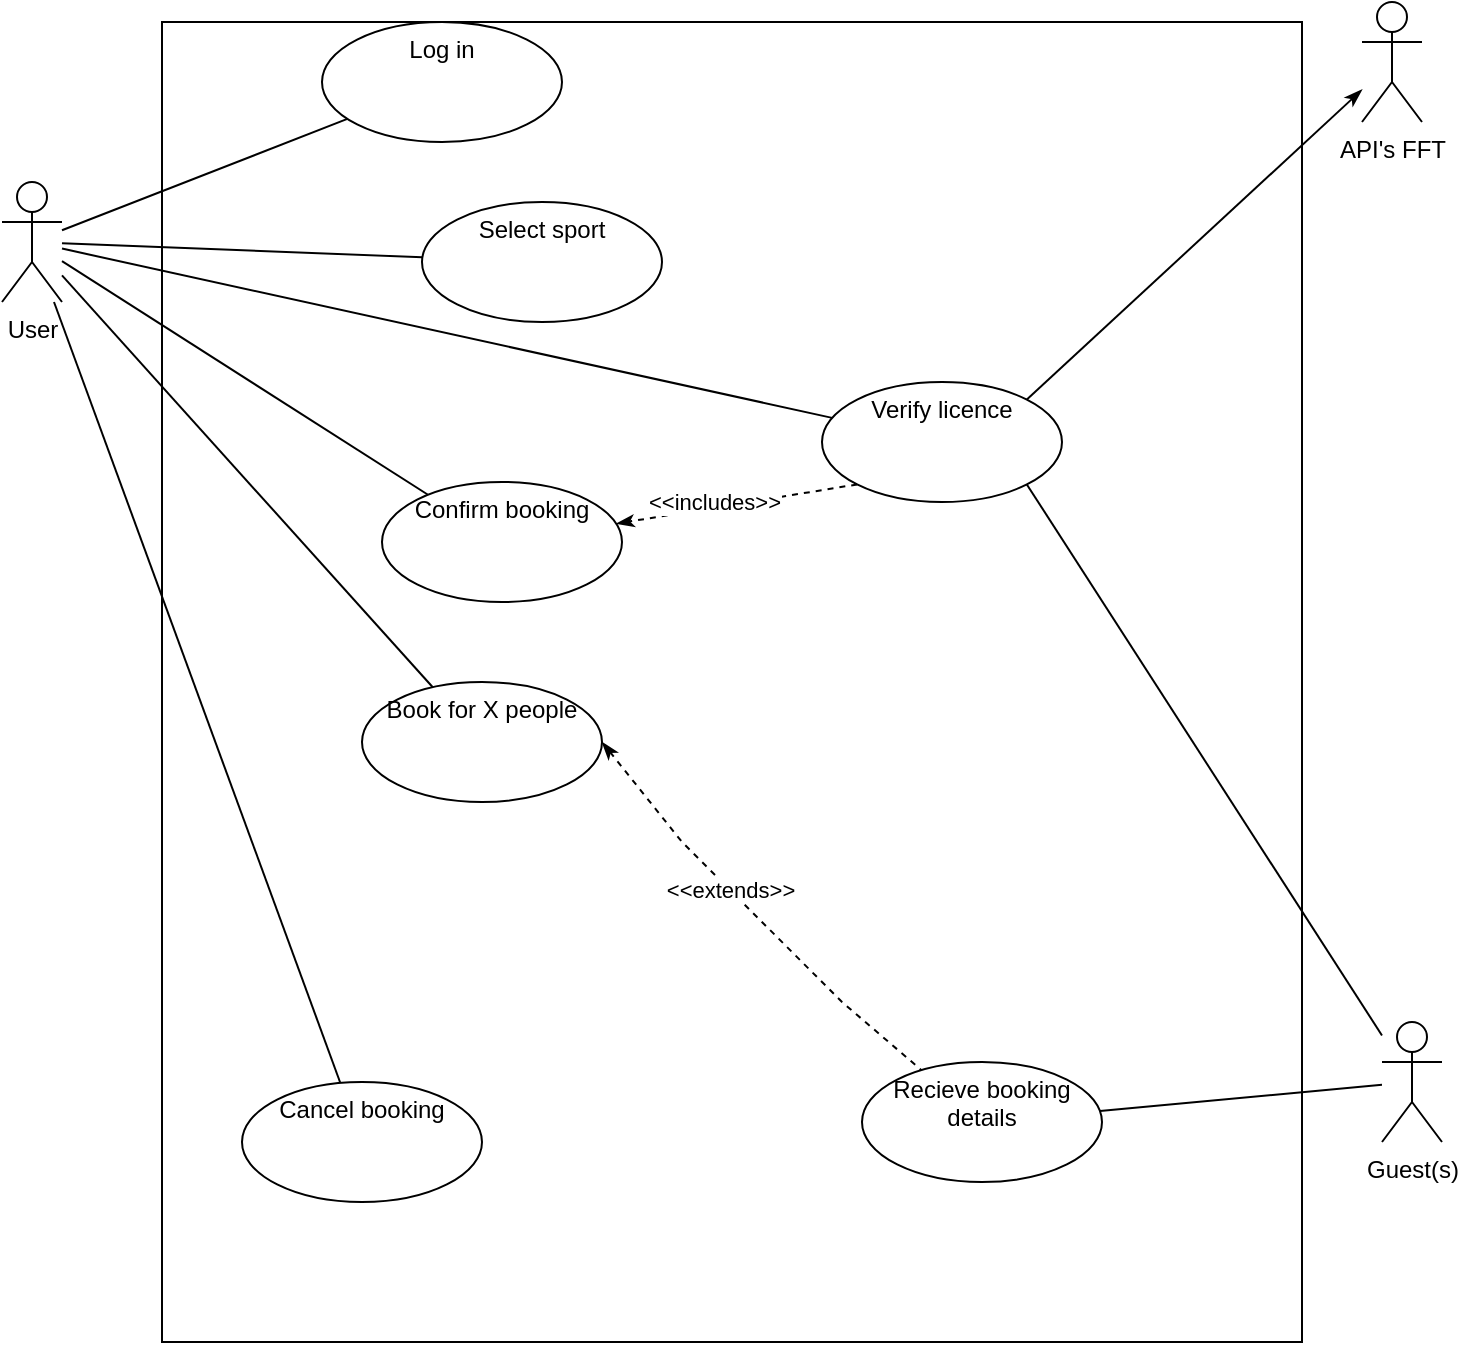 <mxfile version="20.2.7" type="github">
  <diagram id="usiW2IWinGdeEfXn313k" name="Page-1">
    <mxGraphModel dx="2062" dy="1069" grid="1" gridSize="10" guides="1" tooltips="1" connect="1" arrows="1" fold="1" page="1" pageScale="1" pageWidth="827" pageHeight="1169" math="0" shadow="0">
      <root>
        <mxCell id="0" />
        <mxCell id="1" parent="0" />
        <mxCell id="XcwtB0oNc9kK7IabBisw-1" value="" style="rounded=0;whiteSpace=wrap;html=1;" vertex="1" parent="1">
          <mxGeometry x="150" y="110" width="570" height="660" as="geometry" />
        </mxCell>
        <mxCell id="XcwtB0oNc9kK7IabBisw-23" value="" style="rounded=0;orthogonalLoop=1;jettySize=auto;html=1;endArrow=none;endFill=0;" edge="1" parent="1" source="XcwtB0oNc9kK7IabBisw-3" target="XcwtB0oNc9kK7IabBisw-22">
          <mxGeometry relative="1" as="geometry" />
        </mxCell>
        <mxCell id="XcwtB0oNc9kK7IabBisw-31" value="" style="edgeStyle=none;rounded=0;orthogonalLoop=1;jettySize=auto;html=1;endArrow=none;endFill=0;" edge="1" parent="1" source="XcwtB0oNc9kK7IabBisw-3" target="XcwtB0oNc9kK7IabBisw-30">
          <mxGeometry relative="1" as="geometry" />
        </mxCell>
        <mxCell id="XcwtB0oNc9kK7IabBisw-50" value="" style="edgeStyle=none;rounded=0;orthogonalLoop=1;jettySize=auto;html=1;endArrow=none;endFill=0;" edge="1" parent="1" source="XcwtB0oNc9kK7IabBisw-3" target="XcwtB0oNc9kK7IabBisw-49">
          <mxGeometry relative="1" as="geometry" />
        </mxCell>
        <mxCell id="XcwtB0oNc9kK7IabBisw-52" value="" style="edgeStyle=none;rounded=0;orthogonalLoop=1;jettySize=auto;html=1;endArrow=none;endFill=0;" edge="1" parent="1" source="XcwtB0oNc9kK7IabBisw-3" target="XcwtB0oNc9kK7IabBisw-51">
          <mxGeometry relative="1" as="geometry" />
        </mxCell>
        <mxCell id="XcwtB0oNc9kK7IabBisw-54" value="" style="edgeStyle=none;rounded=0;orthogonalLoop=1;jettySize=auto;html=1;endArrow=none;endFill=0;" edge="1" parent="1" source="XcwtB0oNc9kK7IabBisw-3" target="XcwtB0oNc9kK7IabBisw-53">
          <mxGeometry relative="1" as="geometry" />
        </mxCell>
        <mxCell id="XcwtB0oNc9kK7IabBisw-71" value="" style="edgeStyle=none;rounded=0;orthogonalLoop=1;jettySize=auto;html=1;startArrow=none;startFill=0;endArrow=none;endFill=0;" edge="1" parent="1" source="XcwtB0oNc9kK7IabBisw-3" target="XcwtB0oNc9kK7IabBisw-70">
          <mxGeometry relative="1" as="geometry" />
        </mxCell>
        <mxCell id="XcwtB0oNc9kK7IabBisw-3" value="&lt;div&gt;User&lt;/div&gt;" style="shape=umlActor;verticalLabelPosition=bottom;verticalAlign=top;html=1;outlineConnect=0;" vertex="1" parent="1">
          <mxGeometry x="70" y="190" width="30" height="60" as="geometry" />
        </mxCell>
        <mxCell id="XcwtB0oNc9kK7IabBisw-6" value="API&#39;s FFT" style="shape=umlActor;verticalLabelPosition=bottom;verticalAlign=top;html=1;outlineConnect=0;" vertex="1" parent="1">
          <mxGeometry x="750" y="100" width="30" height="60" as="geometry" />
        </mxCell>
        <mxCell id="XcwtB0oNc9kK7IabBisw-22" value="&lt;div&gt;Log in&lt;/div&gt;&lt;div&gt;&lt;br&gt;&lt;/div&gt;" style="ellipse;whiteSpace=wrap;html=1;verticalAlign=top;gradientColor=none;" vertex="1" parent="1">
          <mxGeometry x="230" y="110" width="120" height="60" as="geometry" />
        </mxCell>
        <mxCell id="XcwtB0oNc9kK7IabBisw-30" value="&lt;div&gt;Cancel booking&lt;/div&gt;" style="ellipse;whiteSpace=wrap;html=1;verticalAlign=top;" vertex="1" parent="1">
          <mxGeometry x="190" y="640" width="120" height="60" as="geometry" />
        </mxCell>
        <mxCell id="XcwtB0oNc9kK7IabBisw-67" style="edgeStyle=none;rounded=0;orthogonalLoop=1;jettySize=auto;html=1;exitX=1;exitY=1;exitDx=0;exitDy=0;startArrow=none;startFill=0;endArrow=none;endFill=0;" edge="1" parent="1" source="XcwtB0oNc9kK7IabBisw-49" target="XcwtB0oNc9kK7IabBisw-56">
          <mxGeometry relative="1" as="geometry" />
        </mxCell>
        <mxCell id="XcwtB0oNc9kK7IabBisw-74" style="edgeStyle=none;rounded=0;orthogonalLoop=1;jettySize=auto;html=1;exitX=0;exitY=1;exitDx=0;exitDy=0;startArrow=none;startFill=0;endArrow=classicThin;endFill=1;dashed=1;" edge="1" parent="1" source="XcwtB0oNc9kK7IabBisw-49" target="XcwtB0oNc9kK7IabBisw-70">
          <mxGeometry relative="1" as="geometry" />
        </mxCell>
        <mxCell id="XcwtB0oNc9kK7IabBisw-76" value="&amp;lt;&amp;lt;includes&amp;gt;&amp;gt;" style="edgeLabel;html=1;align=center;verticalAlign=middle;resizable=0;points=[];" vertex="1" connectable="0" parent="XcwtB0oNc9kK7IabBisw-74">
          <mxGeometry x="0.181" y="-3" relative="1" as="geometry">
            <mxPoint as="offset" />
          </mxGeometry>
        </mxCell>
        <mxCell id="XcwtB0oNc9kK7IabBisw-77" style="edgeStyle=none;rounded=0;orthogonalLoop=1;jettySize=auto;html=1;exitX=1;exitY=0;exitDx=0;exitDy=0;startArrow=none;startFill=0;endArrow=classicThin;endFill=1;" edge="1" parent="1" source="XcwtB0oNc9kK7IabBisw-49" target="XcwtB0oNc9kK7IabBisw-6">
          <mxGeometry relative="1" as="geometry" />
        </mxCell>
        <mxCell id="XcwtB0oNc9kK7IabBisw-49" value="Verify licence" style="ellipse;whiteSpace=wrap;html=1;verticalAlign=top;" vertex="1" parent="1">
          <mxGeometry x="480" y="290" width="120" height="60" as="geometry" />
        </mxCell>
        <mxCell id="XcwtB0oNc9kK7IabBisw-51" value="Select sport" style="ellipse;whiteSpace=wrap;html=1;verticalAlign=top;" vertex="1" parent="1">
          <mxGeometry x="280" y="200" width="120" height="60" as="geometry" />
        </mxCell>
        <mxCell id="XcwtB0oNc9kK7IabBisw-64" style="edgeStyle=none;rounded=0;orthogonalLoop=1;jettySize=auto;html=1;exitX=1;exitY=0.5;exitDx=0;exitDy=0;endArrow=none;endFill=0;startArrow=classicThin;startFill=1;dashed=1;" edge="1" parent="1" source="XcwtB0oNc9kK7IabBisw-53" target="XcwtB0oNc9kK7IabBisw-62">
          <mxGeometry relative="1" as="geometry">
            <Array as="points">
              <mxPoint x="410" y="520" />
              <mxPoint x="490" y="600" />
            </Array>
          </mxGeometry>
        </mxCell>
        <mxCell id="XcwtB0oNc9kK7IabBisw-65" value="&amp;lt;&amp;lt;extends&amp;gt;&amp;gt;" style="edgeLabel;html=1;align=center;verticalAlign=middle;resizable=0;points=[];" vertex="1" connectable="0" parent="XcwtB0oNc9kK7IabBisw-64">
          <mxGeometry x="-0.153" relative="1" as="geometry">
            <mxPoint as="offset" />
          </mxGeometry>
        </mxCell>
        <mxCell id="XcwtB0oNc9kK7IabBisw-53" value="Book for X people" style="ellipse;whiteSpace=wrap;html=1;verticalAlign=top;" vertex="1" parent="1">
          <mxGeometry x="250" y="440" width="120" height="60" as="geometry" />
        </mxCell>
        <mxCell id="XcwtB0oNc9kK7IabBisw-63" value="" style="edgeStyle=none;rounded=0;orthogonalLoop=1;jettySize=auto;html=1;endArrow=none;endFill=0;" edge="1" parent="1" source="XcwtB0oNc9kK7IabBisw-56" target="XcwtB0oNc9kK7IabBisw-62">
          <mxGeometry relative="1" as="geometry" />
        </mxCell>
        <mxCell id="XcwtB0oNc9kK7IabBisw-56" value="Guest(s)" style="shape=umlActor;verticalLabelPosition=bottom;verticalAlign=top;html=1;gradientColor=none;" vertex="1" parent="1">
          <mxGeometry x="760" y="610" width="30" height="60" as="geometry" />
        </mxCell>
        <mxCell id="XcwtB0oNc9kK7IabBisw-62" value="Recieve booking details" style="ellipse;whiteSpace=wrap;html=1;verticalAlign=top;gradientColor=none;" vertex="1" parent="1">
          <mxGeometry x="500" y="630" width="120" height="60" as="geometry" />
        </mxCell>
        <mxCell id="XcwtB0oNc9kK7IabBisw-70" value="Confirm booking" style="ellipse;whiteSpace=wrap;html=1;verticalAlign=top;" vertex="1" parent="1">
          <mxGeometry x="260" y="340" width="120" height="60" as="geometry" />
        </mxCell>
      </root>
    </mxGraphModel>
  </diagram>
</mxfile>
